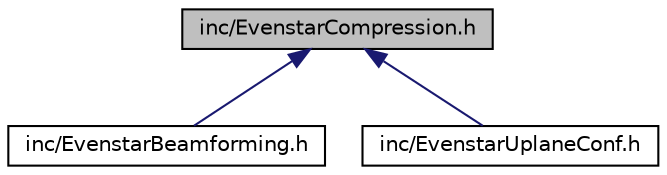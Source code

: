 digraph "inc/EvenstarCompression.h"
{
 // LATEX_PDF_SIZE
  bgcolor="transparent";
  edge [fontname="Helvetica",fontsize="10",labelfontname="Helvetica",labelfontsize="10"];
  node [fontname="Helvetica",fontsize="10",shape=record];
  Node1 [label="inc/EvenstarCompression.h",height=0.2,width=0.4,color="black", fillcolor="grey75", style="filled", fontcolor="black",tooltip=" "];
  Node1 -> Node2 [dir="back",color="midnightblue",fontsize="10",style="solid",fontname="Helvetica"];
  Node2 [label="inc/EvenstarBeamforming.h",height=0.2,width=0.4,color="black",URL="$EvenstarBeamforming_8h.html",tooltip=" "];
  Node1 -> Node3 [dir="back",color="midnightblue",fontsize="10",style="solid",fontname="Helvetica"];
  Node3 [label="inc/EvenstarUplaneConf.h",height=0.2,width=0.4,color="black",URL="$EvenstarUplaneConf_8h.html",tooltip=" "];
}

